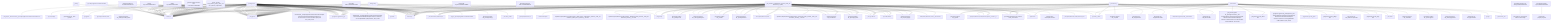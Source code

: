graph TD
    app-mlperf-inference,d775cac873ee4231_(_nvidia,_3d-unet-99.9,_tensorrt,_cuda,_valid,_r4.1-dev_default,_singlestream_) --> detect,os
    app-mlperf-inference,d775cac873ee4231_(_nvidia,_3d-unet-99.9,_tensorrt,_cuda,_valid,_r4.1-dev_default,_singlestream_) --> get,sys-utils-cm
    app-mlperf-inference,d775cac873ee4231_(_nvidia,_3d-unet-99.9,_tensorrt,_cuda,_valid,_r4.1-dev_default,_singlestream_) --> get,python
    get-mlperf-inference-src,4b57186581024797 --> detect,os
    get-mlperf-inference-src,4b57186581024797 --> get,python3
    get-git-repo,ed603e7292974f10_(_branch.master,_repo.https://github.com/mlcommons/inference_) --> detect,os
    get-mlperf-inference-src,4b57186581024797 --> get,git,repo,_branch.master,_repo.https://github.com/mlcommons/inference
    app-mlperf-inference,d775cac873ee4231_(_nvidia,_3d-unet-99.9,_tensorrt,_cuda,_valid,_r4.1-dev_default,_singlestream_) --> get,mlcommons,inference,src
    pull-git-repo,c23132ed65c4421d --> detect,os
    app-mlperf-inference,d775cac873ee4231_(_nvidia,_3d-unet-99.9,_tensorrt,_cuda,_valid,_r4.1-dev_default,_singlestream_) --> pull,git,repo
    get-mlperf-inference-utils,e341e5f86d8342e5 --> get,mlperf,inference,src
    app-mlperf-inference,d775cac873ee4231_(_nvidia,_3d-unet-99.9,_tensorrt,_cuda,_valid,_r4.1-dev_default,_singlestream_) --> get,mlperf,inference,utils
    get-cuda,46d133d9ef92422d_(_toolkit_) --> detect,os
    get-cuda-devices,7a3ede4d3558427a_(_with-pycuda_) --> get,cuda,_toolkit
    get-cuda-devices,7a3ede4d3558427a_(_with-pycuda_) --> get,python3
    get-generic-python-lib,94b62a682bc44791_(_package.pycuda_) --> detect,os
    detect-cpu,586c8a43320142f7 --> detect,os
    get-generic-python-lib,94b62a682bc44791_(_package.pycuda_) --> detect,cpu
    get-generic-python-lib,94b62a682bc44791_(_package.pycuda_) --> get,python3
    get-generic-python-lib,94b62a682bc44791_(_pip_) --> detect,os
    detect-cpu,586c8a43320142f7 --> detect,os
    get-generic-python-lib,94b62a682bc44791_(_pip_) --> detect,cpu
    get-generic-python-lib,94b62a682bc44791_(_pip_) --> get,python3
    get-generic-python-lib,94b62a682bc44791_(_package.pycuda_) --> get,generic-python-lib,_pip
    get-cuda-devices,7a3ede4d3558427a_(_with-pycuda_) --> get,generic-python-lib,_package.pycuda
    get-generic-python-lib,94b62a682bc44791_(_package.numpy_) --> detect,os
    detect-cpu,586c8a43320142f7 --> detect,os
    get-generic-python-lib,94b62a682bc44791_(_package.numpy_) --> detect,cpu
    get-generic-python-lib,94b62a682bc44791_(_package.numpy_) --> get,python3
    get-generic-python-lib,94b62a682bc44791_(_pip_) --> get,python3
    get-generic-python-lib,94b62a682bc44791_(_package.numpy_) --> get,generic-python-lib,_pip
    get-cuda-devices,7a3ede4d3558427a_(_with-pycuda_) --> get,generic-python-lib,_package.numpy
    app-mlperf-inference,d775cac873ee4231_(_nvidia,_3d-unet-99.9,_tensorrt,_cuda,_valid,_r4.1-dev_default,_singlestream_) --> get,cuda-devices,_with-pycuda
    app-mlperf-inference-nvidia,bc3b17fb430f4732_(_run_harness,_singlestream,_tensorrt,_cuda,_3d-unet-99.9,_rtx_4090_) --> detect,os
    detect-cpu,586c8a43320142f7 --> detect,os
    app-mlperf-inference-nvidia,bc3b17fb430f4732_(_run_harness,_singlestream,_tensorrt,_cuda,_3d-unet-99.9,_rtx_4090_) --> detect,cpu
    app-mlperf-inference-nvidia,bc3b17fb430f4732_(_run_harness,_singlestream,_tensorrt,_cuda,_3d-unet-99.9,_rtx_4090_) --> get,sys-utils-cm
    app-mlperf-inference-nvidia,bc3b17fb430f4732_(_run_harness,_singlestream,_tensorrt,_cuda,_3d-unet-99.9,_rtx_4090_) --> get,mlperf,inference,nvidia,scratch,space
    get-generic-python-lib,94b62a682bc44791_(_mlperf_logging_) --> detect,os
    detect-cpu,586c8a43320142f7 --> detect,os
    get-generic-python-lib,94b62a682bc44791_(_mlperf_logging_) --> detect,cpu
    get-generic-python-lib,94b62a682bc44791_(_mlperf_logging_) --> get,python3
    get-generic-python-lib,94b62a682bc44791_(_pip_) --> get,python3
    get-generic-python-lib,94b62a682bc44791_(_mlperf_logging_) --> get,generic-python-lib,_pip
    app-mlperf-inference-nvidia,bc3b17fb430f4732_(_run_harness,_singlestream,_tensorrt,_cuda,_3d-unet-99.9,_rtx_4090_) --> get,generic-python-lib,_mlperf_logging
    app-mlperf-inference-nvidia,bc3b17fb430f4732_(_run_harness,_singlestream,_tensorrt,_cuda,_3d-unet-99.9,_rtx_4090_) --> get,mlcommons,inference,src
    app-mlperf-inference-nvidia,bc3b17fb430f4732_(_run_harness,_singlestream,_tensorrt,_cuda,_3d-unet-99.9,_rtx_4090_) --> get,nvidia,mlperf,inference,common-code,_mlcommons
    pull-git-repo,c23132ed65c4421d --> detect,os
    app-mlperf-inference-nvidia,bc3b17fb430f4732_(_run_harness,_singlestream,_tensorrt,_cuda,_3d-unet-99.9,_rtx_4090_) --> pull,git,repo
    generate-mlperf-inference-user-conf,3af4475745964b93 --> detect,os
    detect-cpu,586c8a43320142f7 --> detect,os
    generate-mlperf-inference-user-conf,3af4475745964b93 --> detect,cpu
    generate-mlperf-inference-user-conf,3af4475745964b93 --> get,python
    generate-mlperf-inference-user-conf,3af4475745964b93 --> get,mlcommons,inference,src
    get-mlperf-inference-sut-configs,c2fbf72009e2445b --> get,cache,dir,_name.mlperf-inference-sut-configs
    generate-mlperf-inference-user-conf,3af4475745964b93 --> get,sut,configs
    app-mlperf-inference-nvidia,bc3b17fb430f4732_(_run_harness,_singlestream,_tensorrt,_cuda,_3d-unet-99.9,_rtx_4090_) --> generate,user-conf,mlperf,inference
    get-generic-python-lib,94b62a682bc44791_(_package.pycuda_) --> get,python3
    app-mlperf-inference-nvidia,bc3b17fb430f4732_(_run_harness,_singlestream,_tensorrt,_cuda,_3d-unet-99.9,_rtx_4090_) --> get,generic-python-lib,_package.pycuda
    get-nvidia-mitten,1c045f2902374de9 --> detect,os
    get-nvidia-mitten,1c045f2902374de9 --> get,python3
    get-generic-python-lib,94b62a682bc44791_(_pycuda_) --> detect,os
    detect-cpu,586c8a43320142f7 --> detect,os
    get-generic-python-lib,94b62a682bc44791_(_pycuda_) --> detect,cpu
    get-generic-python-lib,94b62a682bc44791_(_pycuda_) --> get,python3
    get-generic-python-lib,94b62a682bc44791_(_pip_) --> get,python3
    get-generic-python-lib,94b62a682bc44791_(_pycuda_) --> get,generic-python-lib,_pip
    get-generic-python-lib,94b62a682bc44791_(_pycuda_) --> get,cuda
    get-nvidia-mitten,1c045f2902374de9 --> get,generic-python-lib,_pycuda
    get-git-repo,ed603e7292974f10_(_repo.https://github.com/NVIDIA/mitten_) --> detect,os
    get-nvidia-mitten,1c045f2902374de9 --> get,git,_repo.https://github.com/NVIDIA/mitten
    app-mlperf-inference-nvidia,bc3b17fb430f4732_(_run_harness,_singlestream,_tensorrt,_cuda,_3d-unet-99.9,_rtx_4090_) --> get,nvidia,mitten
    app-mlperf-inference-nvidia,bc3b17fb430f4732_(_run_harness,_singlestream,_tensorrt,_cuda,_3d-unet-99.9,_rtx_4090_) --> get,cuda,_cudnn
    app-mlperf-inference-nvidia,bc3b17fb430f4732_(_run_harness,_singlestream,_tensorrt,_cuda,_3d-unet-99.9,_rtx_4090_) --> get,tensorrt
    build-mlperf-inference-server-nvidia,f37403af5e9f4541_(_mlcommons_) --> detect,os
    detect-cpu,586c8a43320142f7 --> detect,os
    build-mlperf-inference-server-nvidia,f37403af5e9f4541_(_mlcommons_) --> detect,cpu
    build-mlperf-inference-server-nvidia,f37403af5e9f4541_(_mlcommons_) --> get,sys-utils-cm
    build-mlperf-inference-server-nvidia,f37403af5e9f4541_(_mlcommons_) --> get,python3
    build-mlperf-inference-server-nvidia,f37403af5e9f4541_(_mlcommons_) --> get,cuda,_cudnn
    build-mlperf-inference-server-nvidia,f37403af5e9f4541_(_mlcommons_) --> get,tensorrt,_dev
    build-mlperf-inference-server-nvidia,f37403af5e9f4541_(_mlcommons_) --> get,gcc
    build-mlperf-inference-server-nvidia,f37403af5e9f4541_(_mlcommons_) --> get,cmake
    build-mlperf-inference-server-nvidia,f37403af5e9f4541_(_mlcommons_) --> get,generic,sys-util,_glog-dev
    build-mlperf-inference-server-nvidia,f37403af5e9f4541_(_mlcommons_) --> get,generic,sys-util,_gflags-dev
    build-mlperf-inference-server-nvidia,f37403af5e9f4541_(_mlcommons_) --> get,generic,sys-util,_libgmock-dev
    build-mlperf-inference-server-nvidia,f37403af5e9f4541_(_mlcommons_) --> get,generic,sys-util,_libre2-dev
    build-mlperf-inference-server-nvidia,f37403af5e9f4541_(_mlcommons_) --> get,generic,sys-util,_libnuma-dev
    build-mlperf-inference-server-nvidia,f37403af5e9f4541_(_mlcommons_) --> get,generic,sys-util,_libboost-all-dev
    build-mlperf-inference-server-nvidia,f37403af5e9f4541_(_mlcommons_) --> get,generic,sys-util,_rapidjson-dev
    build-mlperf-inference-server-nvidia,f37403af5e9f4541_(_mlcommons_) --> get,nvidia,mlperf,inference,common-code,_mlcommons
    get-generic-python-lib,94b62a682bc44791_(_package.pybind11_) --> detect,os
    detect-cpu,586c8a43320142f7 --> detect,os
    get-generic-python-lib,94b62a682bc44791_(_package.pybind11_) --> detect,cpu
    get-generic-python-lib,94b62a682bc44791_(_package.pybind11_) --> get,python3
    get-generic-python-lib,94b62a682bc44791_(_pip_) --> get,python3
    get-generic-python-lib,94b62a682bc44791_(_package.pybind11_) --> get,generic-python-lib,_pip
    build-mlperf-inference-server-nvidia,f37403af5e9f4541_(_mlcommons_) --> get,generic-python-lib,_package.pybind11
    get-generic-python-lib,94b62a682bc44791_(_pycuda_) --> get,python3
    build-mlperf-inference-server-nvidia,f37403af5e9f4541_(_mlcommons_) --> get,generic-python-lib,_pycuda
    get-generic-python-lib,94b62a682bc44791_(_opencv-python_) --> detect,os
    detect-cpu,586c8a43320142f7 --> detect,os
    get-generic-python-lib,94b62a682bc44791_(_opencv-python_) --> detect,cpu
    get-generic-python-lib,94b62a682bc44791_(_opencv-python_) --> get,python3
    get-generic-python-lib,94b62a682bc44791_(_pip_) --> get,python3
    get-generic-python-lib,94b62a682bc44791_(_opencv-python_) --> get,generic-python-lib,_pip
    build-mlperf-inference-server-nvidia,f37403af5e9f4541_(_mlcommons_) --> get,generic-python-lib,_opencv-python
    get-generic-python-lib,94b62a682bc44791_(_nvidia-dali_) --> detect,os
    detect-cpu,586c8a43320142f7 --> detect,os
    get-generic-python-lib,94b62a682bc44791_(_nvidia-dali_) --> detect,cpu
    get-generic-python-lib,94b62a682bc44791_(_nvidia-dali_) --> get,python3
    get-generic-python-lib,94b62a682bc44791_(_pip_) --> get,python3
    get-generic-python-lib,94b62a682bc44791_(_nvidia-dali_) --> get,generic-python-lib,_pip
    get-generic-python-lib,94b62a682bc44791_(_nvidia-dali_) --> get,cuda
    build-mlperf-inference-server-nvidia,f37403af5e9f4541_(_mlcommons_) --> get,generic-python-lib,_nvidia-dali
    build-mlperf-inference-server-nvidia,f37403af5e9f4541_(_mlcommons_) --> get,mlperf,inference,nvidia,scratch,space,_version.4_0
    build-mlperf-inference-server-nvidia,f37403af5e9f4541_(_mlcommons_) --> get,generic,sys-util,_nlohmann-json3-dev
    build-mlperf-inference-server-nvidia,f37403af5e9f4541_(_mlcommons_) --> get,generic,sys-util,_git-lfs
    get-generic-python-lib,94b62a682bc44791_(_package.torch,_whl-url.https://github.com/mlcommons/cm4mlperf-inference/releases/download/mlperf-inference-v4.0/torch-2.1.0a0+git32f93b1-cp38-cp38-linux_x86_64.whl_) --> detect,os
    detect-cpu,586c8a43320142f7 --> detect,os
    get-generic-python-lib,94b62a682bc44791_(_package.torch,_whl-url.https://github.com/mlcommons/cm4mlperf-inference/releases/download/mlperf-inference-v4.0/torch-2.1.0a0+git32f93b1-cp38-cp38-linux_x86_64.whl_) --> detect,cpu
    get-generic-python-lib,94b62a682bc44791_(_package.torch,_whl-url.https://github.com/mlcommons/cm4mlperf-inference/releases/download/mlperf-inference-v4.0/torch-2.1.0a0+git32f93b1-cp38-cp38-linux_x86_64.whl_) --> get,python3
    get-generic-python-lib,94b62a682bc44791_(_pip_) --> get,python3
    get-generic-python-lib,94b62a682bc44791_(_package.torch,_whl-url.https://github.com/mlcommons/cm4mlperf-inference/releases/download/mlperf-inference-v4.0/torch-2.1.0a0+git32f93b1-cp38-cp38-linux_x86_64.whl_) --> get,generic-python-lib,_pip
    get-generic-python-lib,94b62a682bc44791_(_package.torch,_whl-url.https://github.com/mlcommons/cm4mlperf-inference/releases/download/mlperf-inference-v4.0/torch-2.1.0a0+git32f93b1-cp38-cp38-linux_x86_64.whl_) --> download,file,_url.https://github.com/mlcommons/cm4mlperf-inference/releases/download/mlperf-inference-v4.0/torch-2.1.0a0+git32f93b1-cp38-cp38-linux_x86_64.whl
    build-mlperf-inference-server-nvidia,f37403af5e9f4541_(_mlcommons_) --> get,generic-python-lib,_package.torch,_whl-url.https://github.com/mlcommons/cm4mlperf-inference/releases/download/mlperf-inference-v4.0/torch-2.1.0a0+git32f93b1-cp38-cp38-linux_x86_64.whl
    get-generic-python-lib,94b62a682bc44791_(_package.torchvision,_whl-url.https://github.com/mlcommons/cm4mlperf-inference/releases/download/mlperf-inference-v4.0/torchvision-0.16.0a0+657027f-cp38-cp38-linux_x86_64.whl_) --> detect,os
    detect-cpu,586c8a43320142f7 --> detect,os
    get-generic-python-lib,94b62a682bc44791_(_package.torchvision,_whl-url.https://github.com/mlcommons/cm4mlperf-inference/releases/download/mlperf-inference-v4.0/torchvision-0.16.0a0+657027f-cp38-cp38-linux_x86_64.whl_) --> detect,cpu
    get-generic-python-lib,94b62a682bc44791_(_package.torchvision,_whl-url.https://github.com/mlcommons/cm4mlperf-inference/releases/download/mlperf-inference-v4.0/torchvision-0.16.0a0+657027f-cp38-cp38-linux_x86_64.whl_) --> get,python3
    get-generic-python-lib,94b62a682bc44791_(_pip_) --> get,python3
    get-generic-python-lib,94b62a682bc44791_(_package.torchvision,_whl-url.https://github.com/mlcommons/cm4mlperf-inference/releases/download/mlperf-inference-v4.0/torchvision-0.16.0a0+657027f-cp38-cp38-linux_x86_64.whl_) --> get,generic-python-lib,_pip
    get-generic-python-lib,94b62a682bc44791_(_package.torchvision,_whl-url.https://github.com/mlcommons/cm4mlperf-inference/releases/download/mlperf-inference-v4.0/torchvision-0.16.0a0+657027f-cp38-cp38-linux_x86_64.whl_) --> download,file,_url.https://github.com/mlcommons/cm4mlperf-inference/releases/download/mlperf-inference-v4.0/torchvision-0.16.0a0+657027f-cp38-cp38-linux_x86_64.whl
    build-mlperf-inference-server-nvidia,f37403af5e9f4541_(_mlcommons_) --> get,generic-python-lib,_package.torchvision,_whl-url.https://github.com/mlcommons/cm4mlperf-inference/releases/download/mlperf-inference-v4.0/torchvision-0.16.0a0+657027f-cp38-cp38-linux_x86_64.whl
    add-custom-nvidia-system,b2e6c46c6e8745a3_(_mlcommons_) --> detect,os
    detect-cpu,586c8a43320142f7 --> detect,os
    add-custom-nvidia-system,b2e6c46c6e8745a3_(_mlcommons_) --> detect,cpu
    add-custom-nvidia-system,b2e6c46c6e8745a3_(_mlcommons_) --> get,sys-utils-cm
    add-custom-nvidia-system,b2e6c46c6e8745a3_(_mlcommons_) --> get,python3
    add-custom-nvidia-system,b2e6c46c6e8745a3_(_mlcommons_) --> get,cuda,_cudnn
    add-custom-nvidia-system,b2e6c46c6e8745a3_(_mlcommons_) --> get,tensorrt
    add-custom-nvidia-system,b2e6c46c6e8745a3_(_mlcommons_) --> get,cmake
    get-generic-python-lib,94b62a682bc44791_(_requests_) --> detect,os
    detect-cpu,586c8a43320142f7 --> detect,os
    get-generic-python-lib,94b62a682bc44791_(_requests_) --> detect,cpu
    get-generic-python-lib,94b62a682bc44791_(_requests_) --> get,python3
    get-generic-python-lib,94b62a682bc44791_(_pip_) --> get,python3
    get-generic-python-lib,94b62a682bc44791_(_requests_) --> get,generic-python-lib,_pip
    add-custom-nvidia-system,b2e6c46c6e8745a3_(_mlcommons_) --> get,generic-python-lib,_requests
    add-custom-nvidia-system,b2e6c46c6e8745a3_(_mlcommons_) --> get,generic,sys-util,_glog-dev
    add-custom-nvidia-system,b2e6c46c6e8745a3_(_mlcommons_) --> get,generic,sys-util,_gflags-dev
    add-custom-nvidia-system,b2e6c46c6e8745a3_(_mlcommons_) --> get,generic,sys-util,_libre2-dev
    add-custom-nvidia-system,b2e6c46c6e8745a3_(_mlcommons_) --> get,generic,sys-util,_libnuma-dev
    add-custom-nvidia-system,b2e6c46c6e8745a3_(_mlcommons_) --> get,generic,sys-util,_libboost-all-dev
    add-custom-nvidia-system,b2e6c46c6e8745a3_(_mlcommons_) --> get,generic,sys-util,_rapidjson-dev
    add-custom-nvidia-system,b2e6c46c6e8745a3_(_mlcommons_) --> get,nvidia,mlperf,inference,common-code,_mlcommons
    get-generic-python-lib,94b62a682bc44791_(_pycuda_) --> get,python3
    add-custom-nvidia-system,b2e6c46c6e8745a3_(_mlcommons_) --> get,generic-python-lib,_pycuda
    build-mlperf-inference-server-nvidia,f37403af5e9f4541_(_mlcommons_) --> add,custom,system,nvidia,_mlcommons
    app-mlperf-inference-nvidia,bc3b17fb430f4732_(_run_harness,_singlestream,_tensorrt,_cuda,_3d-unet-99.9,_rtx_4090_) --> build,nvidia,inference,server,_mlcommons
    app-mlperf-inference-nvidia,bc3b17fb430f4732_(_build_engine,_singlestream,_tensorrt,_cuda,_3d-unet-99.9,_batch_size.1,_3d-unet_,_v4.1-dev_) --> detect,os
    detect-cpu,586c8a43320142f7 --> detect,os
    app-mlperf-inference-nvidia,bc3b17fb430f4732_(_build_engine,_singlestream,_tensorrt,_cuda,_3d-unet-99.9,_batch_size.1,_3d-unet_,_v4.1-dev_) --> detect,cpu
    app-mlperf-inference-nvidia,bc3b17fb430f4732_(_build_engine,_singlestream,_tensorrt,_cuda,_3d-unet-99.9,_batch_size.1,_3d-unet_,_v4.1-dev_) --> get,sys-utils-cm
    app-mlperf-inference-nvidia,bc3b17fb430f4732_(_build_engine,_singlestream,_tensorrt,_cuda,_3d-unet-99.9,_batch_size.1,_3d-unet_,_v4.1-dev_) --> get,mlperf,inference,nvidia,scratch,space,_version.4_0
    get-generic-python-lib,94b62a682bc44791_(_mlperf_logging_) --> get,python3
    app-mlperf-inference-nvidia,bc3b17fb430f4732_(_build_engine,_singlestream,_tensorrt,_cuda,_3d-unet-99.9,_batch_size.1,_3d-unet_,_v4.1-dev_) --> get,generic-python-lib,_mlperf_logging
    app-mlperf-inference-nvidia,bc3b17fb430f4732_(_build_engine,_singlestream,_tensorrt,_cuda,_3d-unet-99.9,_batch_size.1,_3d-unet_,_v4.1-dev_) --> get,mlcommons,inference,src
    app-mlperf-inference-nvidia,bc3b17fb430f4732_(_build_engine,_singlestream,_tensorrt,_cuda,_3d-unet-99.9,_batch_size.1,_3d-unet_,_v4.1-dev_) --> get,nvidia,mlperf,inference,common-code,_mlcommons
    pull-git-repo,c23132ed65c4421d --> detect,os
    app-mlperf-inference-nvidia,bc3b17fb430f4732_(_build_engine,_singlestream,_tensorrt,_cuda,_3d-unet-99.9,_batch_size.1,_3d-unet_,_v4.1-dev_) --> pull,git,repo
    get-generic-python-lib,94b62a682bc44791_(_package.pycuda_) --> get,python3
    app-mlperf-inference-nvidia,bc3b17fb430f4732_(_build_engine,_singlestream,_tensorrt,_cuda,_3d-unet-99.9,_batch_size.1,_3d-unet_,_v4.1-dev_) --> get,generic-python-lib,_package.pycuda
    app-mlperf-inference-nvidia,bc3b17fb430f4732_(_build_engine,_singlestream,_tensorrt,_cuda,_3d-unet-99.9,_batch_size.1,_3d-unet_,_v4.1-dev_) --> get,nvidia,mitten
    app-mlperf-inference-nvidia,bc3b17fb430f4732_(_build_engine,_singlestream,_tensorrt,_cuda,_3d-unet-99.9,_batch_size.1,_3d-unet_,_v4.1-dev_) --> get,cuda,_cudnn
    app-mlperf-inference-nvidia,bc3b17fb430f4732_(_build_engine,_singlestream,_tensorrt,_cuda,_3d-unet-99.9,_batch_size.1,_3d-unet_,_v4.1-dev_) --> get,tensorrt
    app-mlperf-inference-nvidia,bc3b17fb430f4732_(_build_engine,_singlestream,_tensorrt,_cuda,_3d-unet-99.9,_batch_size.1,_3d-unet_,_v4.1-dev_) --> build,nvidia,inference,server,_mlcommons
    app-mlperf-inference-nvidia,bc3b17fb430f4732_(_preprocess_data,_tensorrt,_cuda,_3d-unet-99.9,_3d-unet_,_v4.1-dev_) --> detect,os
    detect-cpu,586c8a43320142f7 --> detect,os
    app-mlperf-inference-nvidia,bc3b17fb430f4732_(_preprocess_data,_tensorrt,_cuda,_3d-unet-99.9,_3d-unet_,_v4.1-dev_) --> detect,cpu
    app-mlperf-inference-nvidia,bc3b17fb430f4732_(_preprocess_data,_tensorrt,_cuda,_3d-unet-99.9,_3d-unet_,_v4.1-dev_) --> get,sys-utils-cm
    app-mlperf-inference-nvidia,bc3b17fb430f4732_(_preprocess_data,_tensorrt,_cuda,_3d-unet-99.9,_3d-unet_,_v4.1-dev_) --> get,mlperf,inference,nvidia,scratch,space,_version.4_0
    get-generic-python-lib,94b62a682bc44791_(_mlperf_logging_) --> get,python3
    app-mlperf-inference-nvidia,bc3b17fb430f4732_(_preprocess_data,_tensorrt,_cuda,_3d-unet-99.9,_3d-unet_,_v4.1-dev_) --> get,generic-python-lib,_mlperf_logging
    app-mlperf-inference-nvidia,bc3b17fb430f4732_(_preprocess_data,_tensorrt,_cuda,_3d-unet-99.9,_3d-unet_,_v4.1-dev_) --> get,mlcommons,inference,src
    app-mlperf-inference-nvidia,bc3b17fb430f4732_(_preprocess_data,_tensorrt,_cuda,_3d-unet-99.9,_3d-unet_,_v4.1-dev_) --> get,nvidia,mlperf,inference,common-code,_mlcommons
    pull-git-repo,c23132ed65c4421d --> detect,os
    app-mlperf-inference-nvidia,bc3b17fb430f4732_(_preprocess_data,_tensorrt,_cuda,_3d-unet-99.9,_3d-unet_,_v4.1-dev_) --> pull,git,repo
    get-generic-python-lib,94b62a682bc44791_(_package.pycuda_) --> get,python3
    app-mlperf-inference-nvidia,bc3b17fb430f4732_(_preprocess_data,_tensorrt,_cuda,_3d-unet-99.9,_3d-unet_,_v4.1-dev_) --> get,generic-python-lib,_package.pycuda
    app-mlperf-inference-nvidia,bc3b17fb430f4732_(_preprocess_data,_tensorrt,_cuda,_3d-unet-99.9,_3d-unet_,_v4.1-dev_) --> get,nvidia,mitten
    get-generic-python-lib,94b62a682bc44791_(_transformers_) --> detect,os
    detect-cpu,586c8a43320142f7 --> detect,os
    get-generic-python-lib,94b62a682bc44791_(_transformers_) --> detect,cpu
    get-generic-python-lib,94b62a682bc44791_(_transformers_) --> get,python3
    get-generic-python-lib,94b62a682bc44791_(_pip_) --> get,python3
    get-generic-python-lib,94b62a682bc44791_(_transformers_) --> get,generic-python-lib,_pip
    app-mlperf-inference-nvidia,bc3b17fb430f4732_(_preprocess_data,_tensorrt,_cuda,_3d-unet-99.9,_3d-unet_,_v4.1-dev_) --> get,generic-python-lib,_transformers
    get-generic-python-lib,94b62a682bc44791_(_package.nibabel_) --> detect,os
    detect-cpu,586c8a43320142f7 --> detect,os
    get-generic-python-lib,94b62a682bc44791_(_package.nibabel_) --> detect,cpu
    get-generic-python-lib,94b62a682bc44791_(_package.nibabel_) --> get,python3
    get-generic-python-lib,94b62a682bc44791_(_pip_) --> get,python3
    get-generic-python-lib,94b62a682bc44791_(_package.nibabel_) --> get,generic-python-lib,_pip
    app-mlperf-inference-nvidia,bc3b17fb430f4732_(_preprocess_data,_tensorrt,_cuda,_3d-unet-99.9,_3d-unet_,_v4.1-dev_) --> get,generic-python-lib,_package.nibabel
    get-generic-python-lib,94b62a682bc44791_(_pandas_) --> detect,os
    detect-cpu,586c8a43320142f7 --> detect,os
    get-generic-python-lib,94b62a682bc44791_(_pandas_) --> detect,cpu
    get-generic-python-lib,94b62a682bc44791_(_pandas_) --> get,python3
    get-generic-python-lib,94b62a682bc44791_(_pip_) --> get,python3
    get-generic-python-lib,94b62a682bc44791_(_pandas_) --> get,generic-python-lib,_pip
    app-mlperf-inference-nvidia,bc3b17fb430f4732_(_preprocess_data,_tensorrt,_cuda,_3d-unet-99.9,_3d-unet_,_v4.1-dev_) --> get,generic-python-lib,_pandas
    get-generic-python-lib,94b62a682bc44791_(_onnx-graphsurgeon_) --> detect,os
    detect-cpu,586c8a43320142f7 --> detect,os
    get-generic-python-lib,94b62a682bc44791_(_onnx-graphsurgeon_) --> detect,cpu
    get-generic-python-lib,94b62a682bc44791_(_onnx-graphsurgeon_) --> get,python3
    get-generic-python-lib,94b62a682bc44791_(_pip_) --> get,python3
    get-generic-python-lib,94b62a682bc44791_(_onnx-graphsurgeon_) --> get,generic-python-lib,_pip
    get-generic-python-lib,94b62a682bc44791_(_package.nvidia-pyindex_) --> detect,os
    detect-cpu,586c8a43320142f7 --> detect,os
    get-generic-python-lib,94b62a682bc44791_(_package.nvidia-pyindex_) --> detect,cpu
    get-generic-python-lib,94b62a682bc44791_(_package.nvidia-pyindex_) --> get,python3
    get-generic-python-lib,94b62a682bc44791_(_pip_) --> get,python3
    get-generic-python-lib,94b62a682bc44791_(_package.nvidia-pyindex_) --> get,generic-python-lib,_pip
    get-generic-python-lib,94b62a682bc44791_(_onnx-graphsurgeon_) --> get,generic-python-lib,_package.nvidia-pyindex
    app-mlperf-inference-nvidia,bc3b17fb430f4732_(_preprocess_data,_tensorrt,_cuda,_3d-unet-99.9,_3d-unet_,_v4.1-dev_) --> get,generic-python-lib,_onnx-graphsurgeon
    get-generic-python-lib,94b62a682bc44791_(_package.onnx_) --> detect,os
    detect-cpu,586c8a43320142f7 --> detect,os
    get-generic-python-lib,94b62a682bc44791_(_package.onnx_) --> detect,cpu
    get-generic-python-lib,94b62a682bc44791_(_package.onnx_) --> get,python3
    get-generic-python-lib,94b62a682bc44791_(_pip_) --> get,python3
    get-generic-python-lib,94b62a682bc44791_(_package.onnx_) --> get,generic-python-lib,_pip
    app-mlperf-inference-nvidia,bc3b17fb430f4732_(_preprocess_data,_tensorrt,_cuda,_3d-unet-99.9,_3d-unet_,_v4.1-dev_) --> get,generic-python-lib,_package.onnx
    app-mlperf-inference-nvidia,bc3b17fb430f4732_(_preprocess_data,_tensorrt,_cuda,_3d-unet-99.9,_3d-unet_,_v4.1-dev_) --> save,mlperf,inference,state
    app-mlperf-inference-nvidia,bc3b17fb430f4732_(_build_engine,_singlestream,_tensorrt,_cuda,_3d-unet-99.9,_batch_size.1,_3d-unet_,_v4.1-dev_) --> reproduce,mlperf,inference,nvidia,harness,_preprocess_data,_tensorrt,_cuda,_3d-unet-99.9,_3d-unet_,_v4.1-dev
    app-mlperf-inference-nvidia,bc3b17fb430f4732_(_download_model,_tensorrt,_cuda,_3d-unet-99.9,_3d-unet_,_v4.1-dev_) --> detect,os
    detect-cpu,586c8a43320142f7 --> detect,os
    app-mlperf-inference-nvidia,bc3b17fb430f4732_(_download_model,_tensorrt,_cuda,_3d-unet-99.9,_3d-unet_,_v4.1-dev_) --> detect,cpu
    app-mlperf-inference-nvidia,bc3b17fb430f4732_(_download_model,_tensorrt,_cuda,_3d-unet-99.9,_3d-unet_,_v4.1-dev_) --> get,sys-utils-cm
    app-mlperf-inference-nvidia,bc3b17fb430f4732_(_download_model,_tensorrt,_cuda,_3d-unet-99.9,_3d-unet_,_v4.1-dev_) --> get,mlperf,inference,nvidia,scratch,space,_version.4_0
    get-generic-python-lib,94b62a682bc44791_(_mlperf_logging_) --> get,python3
    app-mlperf-inference-nvidia,bc3b17fb430f4732_(_download_model,_tensorrt,_cuda,_3d-unet-99.9,_3d-unet_,_v4.1-dev_) --> get,generic-python-lib,_mlperf_logging
    app-mlperf-inference-nvidia,bc3b17fb430f4732_(_download_model,_tensorrt,_cuda,_3d-unet-99.9,_3d-unet_,_v4.1-dev_) --> get,mlcommons,inference,src
    app-mlperf-inference-nvidia,bc3b17fb430f4732_(_download_model,_tensorrt,_cuda,_3d-unet-99.9,_3d-unet_,_v4.1-dev_) --> get,nvidia,mlperf,inference,common-code,_mlcommons
    pull-git-repo,c23132ed65c4421d --> detect,os
    app-mlperf-inference-nvidia,bc3b17fb430f4732_(_download_model,_tensorrt,_cuda,_3d-unet-99.9,_3d-unet_,_v4.1-dev_) --> pull,git,repo
    get-generic-python-lib,94b62a682bc44791_(_package.pycuda_) --> get,python3
    app-mlperf-inference-nvidia,bc3b17fb430f4732_(_download_model,_tensorrt,_cuda,_3d-unet-99.9,_3d-unet_,_v4.1-dev_) --> get,generic-python-lib,_package.pycuda
    app-mlperf-inference-nvidia,bc3b17fb430f4732_(_download_model,_tensorrt,_cuda,_3d-unet-99.9,_3d-unet_,_v4.1-dev_) --> get,nvidia,mitten
    get-generic-python-lib,94b62a682bc44791_(_transformers_) --> get,python3
    app-mlperf-inference-nvidia,bc3b17fb430f4732_(_download_model,_tensorrt,_cuda,_3d-unet-99.9,_3d-unet_,_v4.1-dev_) --> get,generic-python-lib,_transformers
    get-generic-python-lib,94b62a682bc44791_(_package.nibabel_) --> get,python3
    app-mlperf-inference-nvidia,bc3b17fb430f4732_(_download_model,_tensorrt,_cuda,_3d-unet-99.9,_3d-unet_,_v4.1-dev_) --> get,generic-python-lib,_package.nibabel
    get-generic-python-lib,94b62a682bc44791_(_pandas_) --> get,python3
    app-mlperf-inference-nvidia,bc3b17fb430f4732_(_download_model,_tensorrt,_cuda,_3d-unet-99.9,_3d-unet_,_v4.1-dev_) --> get,generic-python-lib,_pandas
    get-generic-python-lib,94b62a682bc44791_(_onnx-graphsurgeon_) --> get,python3
    app-mlperf-inference-nvidia,bc3b17fb430f4732_(_download_model,_tensorrt,_cuda,_3d-unet-99.9,_3d-unet_,_v4.1-dev_) --> get,generic-python-lib,_onnx-graphsurgeon
    get-generic-python-lib,94b62a682bc44791_(_package.onnx_) --> get,python3
    app-mlperf-inference-nvidia,bc3b17fb430f4732_(_download_model,_tensorrt,_cuda,_3d-unet-99.9,_3d-unet_,_v4.1-dev_) --> get,generic-python-lib,_package.onnx
    app-mlperf-inference-nvidia,bc3b17fb430f4732_(_download_model,_tensorrt,_cuda,_3d-unet-99.9,_3d-unet_,_v4.1-dev_) --> save,mlperf,inference,state
    app-mlperf-inference-nvidia,bc3b17fb430f4732_(_build_engine,_singlestream,_tensorrt,_cuda,_3d-unet-99.9,_batch_size.1,_3d-unet_,_v4.1-dev_) --> reproduce,mlperf,inference,nvidia,harness,_download_model,_tensorrt,_cuda,_3d-unet-99.9,_3d-unet_,_v4.1-dev
    get-generic-python-lib,94b62a682bc44791_(_transformers_) --> get,python3
    app-mlperf-inference-nvidia,bc3b17fb430f4732_(_build_engine,_singlestream,_tensorrt,_cuda,_3d-unet-99.9,_batch_size.1,_3d-unet_,_v4.1-dev_) --> get,generic-python-lib,_transformers
    get-generic-python-lib,94b62a682bc44791_(_package.nibabel_) --> get,python3
    app-mlperf-inference-nvidia,bc3b17fb430f4732_(_build_engine,_singlestream,_tensorrt,_cuda,_3d-unet-99.9,_batch_size.1,_3d-unet_,_v4.1-dev_) --> get,generic-python-lib,_package.nibabel
    get-generic-python-lib,94b62a682bc44791_(_pandas_) --> get,python3
    app-mlperf-inference-nvidia,bc3b17fb430f4732_(_build_engine,_singlestream,_tensorrt,_cuda,_3d-unet-99.9,_batch_size.1,_3d-unet_,_v4.1-dev_) --> get,generic-python-lib,_pandas
    get-generic-python-lib,94b62a682bc44791_(_onnx-graphsurgeon_) --> get,python3
    app-mlperf-inference-nvidia,bc3b17fb430f4732_(_build_engine,_singlestream,_tensorrt,_cuda,_3d-unet-99.9,_batch_size.1,_3d-unet_,_v4.1-dev_) --> get,generic-python-lib,_onnx-graphsurgeon
    get-generic-python-lib,94b62a682bc44791_(_package.onnx_) --> get,python3
    app-mlperf-inference-nvidia,bc3b17fb430f4732_(_build_engine,_singlestream,_tensorrt,_cuda,_3d-unet-99.9,_batch_size.1,_3d-unet_,_v4.1-dev_) --> get,generic-python-lib,_package.onnx
    app-mlperf-inference-nvidia,bc3b17fb430f4732_(_build_engine,_singlestream,_tensorrt,_cuda,_3d-unet-99.9,_batch_size.1,_3d-unet_,_v4.1-dev_) --> save,mlperf,inference,state
    app-mlperf-inference-nvidia,bc3b17fb430f4732_(_run_harness,_singlestream,_tensorrt,_cuda,_3d-unet-99.9,_rtx_4090_) --> reproduce,mlperf,inference,nvidia,harness,_build_engine,_singlestream,_tensorrt,_cuda,_3d-unet-99.9,_batch_size.1,_3d-unet_,_v4.1-dev
    app-mlperf-inference-nvidia,bc3b17fb430f4732_(_run_harness,_singlestream,_tensorrt,_cuda,_3d-unet-99.9,_rtx_4090_) --> reproduce,mlperf,inference,nvidia,harness,_preprocess_data,_tensorrt,_cuda,_3d-unet-99.9,_3d-unet_,_v4.1-dev
    app-mlperf-inference-nvidia,bc3b17fb430f4732_(_run_harness,_singlestream,_tensorrt,_cuda,_3d-unet-99.9,_rtx_4090_) --> reproduce,mlperf,inference,nvidia,harness,_download_model,_tensorrt,_cuda,_3d-unet-99.9,_3d-unet_,_v4.1-dev
    get-generic-python-lib,94b62a682bc44791_(_transformers_) --> get,python3
    app-mlperf-inference-nvidia,bc3b17fb430f4732_(_run_harness,_singlestream,_tensorrt,_cuda,_3d-unet-99.9,_rtx_4090_) --> get,generic-python-lib,_transformers
    get-generic-python-lib,94b62a682bc44791_(_package.nibabel_) --> get,python3
    app-mlperf-inference-nvidia,bc3b17fb430f4732_(_run_harness,_singlestream,_tensorrt,_cuda,_3d-unet-99.9,_rtx_4090_) --> get,generic-python-lib,_package.nibabel
    get-generic-python-lib,94b62a682bc44791_(_pandas_) --> get,python3
    app-mlperf-inference-nvidia,bc3b17fb430f4732_(_run_harness,_singlestream,_tensorrt,_cuda,_3d-unet-99.9,_rtx_4090_) --> get,generic-python-lib,_pandas
    get-generic-python-lib,94b62a682bc44791_(_onnx-graphsurgeon_) --> get,python3
    app-mlperf-inference-nvidia,bc3b17fb430f4732_(_run_harness,_singlestream,_tensorrt,_cuda,_3d-unet-99.9,_rtx_4090_) --> get,generic-python-lib,_onnx-graphsurgeon
    get-generic-python-lib,94b62a682bc44791_(_package.onnx_) --> get,python3
    app-mlperf-inference-nvidia,bc3b17fb430f4732_(_run_harness,_singlestream,_tensorrt,_cuda,_3d-unet-99.9,_rtx_4090_) --> get,generic-python-lib,_package.onnx
    detect-cpu,586c8a43320142f7 --> detect,os
    benchmark-program,19f369ef47084895 --> detect,cpu
    benchmark-program-mlperf,cfff0132a8aa4018 --> benchmark-program,program
    app-mlperf-inference-nvidia,bc3b17fb430f4732_(_run_harness,_singlestream,_tensorrt,_cuda,_3d-unet-99.9,_rtx_4090_) --> benchmark-mlperf